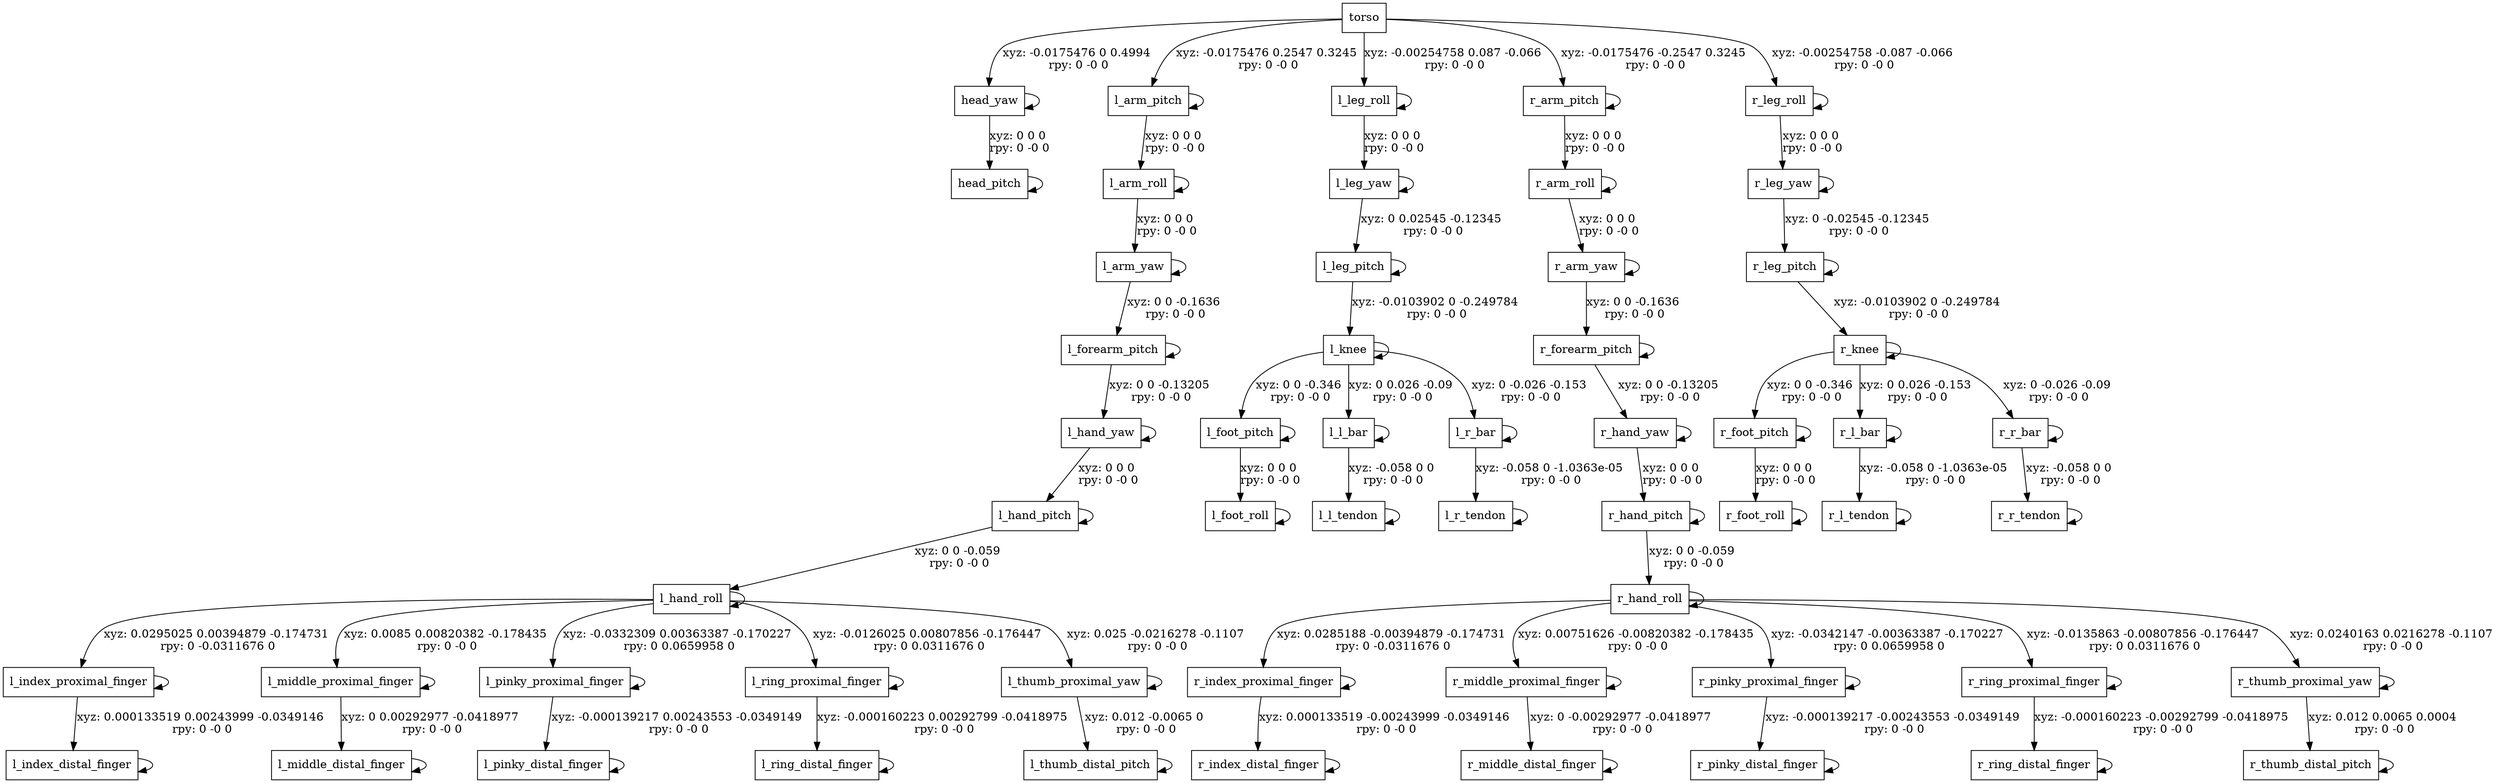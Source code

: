 digraph G {
node [shape=box];
"torso" [label="torso"];
"head_yaw" [label="head_yaw"];
"head_pitch" [label="head_pitch"];
"l_arm_pitch" [label="l_arm_pitch"];
"l_arm_roll" [label="l_arm_roll"];
"l_arm_yaw" [label="l_arm_yaw"];
"l_forearm_pitch" [label="l_forearm_pitch"];
"l_hand_yaw" [label="l_hand_yaw"];
"l_hand_pitch" [label="l_hand_pitch"];
"l_hand_roll" [label="l_hand_roll"];
"l_index_proximal_finger" [label="l_index_proximal_finger"];
"l_index_distal_finger" [label="l_index_distal_finger"];
"l_middle_proximal_finger" [label="l_middle_proximal_finger"];
"l_middle_distal_finger" [label="l_middle_distal_finger"];
"l_pinky_proximal_finger" [label="l_pinky_proximal_finger"];
"l_pinky_distal_finger" [label="l_pinky_distal_finger"];
"l_ring_proximal_finger" [label="l_ring_proximal_finger"];
"l_ring_distal_finger" [label="l_ring_distal_finger"];
"l_thumb_proximal_yaw" [label="l_thumb_proximal_yaw"];
"l_thumb_distal_pitch" [label="l_thumb_distal_pitch"];
"l_leg_roll" [label="l_leg_roll"];
"l_leg_yaw" [label="l_leg_yaw"];
"l_leg_pitch" [label="l_leg_pitch"];
"l_knee" [label="l_knee"];
"l_foot_pitch" [label="l_foot_pitch"];
"l_foot_roll" [label="l_foot_roll"];
"l_l_bar" [label="l_l_bar"];
"l_l_tendon" [label="l_l_tendon"];
"l_r_bar" [label="l_r_bar"];
"l_r_tendon" [label="l_r_tendon"];
"r_arm_pitch" [label="r_arm_pitch"];
"r_arm_roll" [label="r_arm_roll"];
"r_arm_yaw" [label="r_arm_yaw"];
"r_forearm_pitch" [label="r_forearm_pitch"];
"r_hand_yaw" [label="r_hand_yaw"];
"r_hand_pitch" [label="r_hand_pitch"];
"r_hand_roll" [label="r_hand_roll"];
"r_index_proximal_finger" [label="r_index_proximal_finger"];
"r_index_distal_finger" [label="r_index_distal_finger"];
"r_middle_proximal_finger" [label="r_middle_proximal_finger"];
"r_middle_distal_finger" [label="r_middle_distal_finger"];
"r_pinky_proximal_finger" [label="r_pinky_proximal_finger"];
"r_pinky_distal_finger" [label="r_pinky_distal_finger"];
"r_ring_proximal_finger" [label="r_ring_proximal_finger"];
"r_ring_distal_finger" [label="r_ring_distal_finger"];
"r_thumb_proximal_yaw" [label="r_thumb_proximal_yaw"];
"r_thumb_distal_pitch" [label="r_thumb_distal_pitch"];
"r_leg_roll" [label="r_leg_roll"];
"r_leg_yaw" [label="r_leg_yaw"];
"r_leg_pitch" [label="r_leg_pitch"];
"r_knee" [label="r_knee"];
"r_foot_pitch" [label="r_foot_pitch"];
"r_foot_roll" [label="r_foot_roll"];
"r_l_bar" [label="r_l_bar"];
"r_l_tendon" [label="r_l_tendon"];
"r_r_bar" [label="r_r_bar"];
"r_r_tendon" [label="r_r_tendon"];
node [shape=ellipse, color=blue, fontcolor=blue];
"torso" -> "head_yaw" [label="xyz: -0.0175476 0 0.4994 \nrpy: 0 -0 0"]
"head_yaw" -> "head_yaw"
"head_yaw" -> "head_pitch" [label="xyz: 0 0 0 \nrpy: 0 -0 0"]
"head_pitch" -> "head_pitch"
"torso" -> "l_arm_pitch" [label="xyz: -0.0175476 0.2547 0.3245 \nrpy: 0 -0 0"]
"l_arm_pitch" -> "l_arm_pitch"
"l_arm_pitch" -> "l_arm_roll" [label="xyz: 0 0 0 \nrpy: 0 -0 0"]
"l_arm_roll" -> "l_arm_roll"
"l_arm_roll" -> "l_arm_yaw" [label="xyz: 0 0 0 \nrpy: 0 -0 0"]
"l_arm_yaw" -> "l_arm_yaw"
"l_arm_yaw" -> "l_forearm_pitch" [label="xyz: 0 0 -0.1636 \nrpy: 0 -0 0"]
"l_forearm_pitch" -> "l_forearm_pitch"
"l_forearm_pitch" -> "l_hand_yaw" [label="xyz: 0 0 -0.13205 \nrpy: 0 -0 0"]
"l_hand_yaw" -> "l_hand_yaw"
"l_hand_yaw" -> "l_hand_pitch" [label="xyz: 0 0 0 \nrpy: 0 -0 0"]
"l_hand_pitch" -> "l_hand_pitch"
"l_hand_pitch" -> "l_hand_roll" [label="xyz: 0 0 -0.059 \nrpy: 0 -0 0"]
"l_hand_roll" -> "l_hand_roll"
"l_hand_roll" -> "l_index_proximal_finger" [label="xyz: 0.0295025 0.00394879 -0.174731 \nrpy: 0 -0.0311676 0"]
"l_index_proximal_finger" -> "l_index_proximal_finger"
"l_index_proximal_finger" -> "l_index_distal_finger" [label="xyz: 0.000133519 0.00243999 -0.0349146 \nrpy: 0 -0 0"]
"l_index_distal_finger" -> "l_index_distal_finger"
"l_hand_roll" -> "l_middle_proximal_finger" [label="xyz: 0.0085 0.00820382 -0.178435 \nrpy: 0 -0 0"]
"l_middle_proximal_finger" -> "l_middle_proximal_finger"
"l_middle_proximal_finger" -> "l_middle_distal_finger" [label="xyz: 0 0.00292977 -0.0418977 \nrpy: 0 -0 0"]
"l_middle_distal_finger" -> "l_middle_distal_finger"
"l_hand_roll" -> "l_pinky_proximal_finger" [label="xyz: -0.0332309 0.00363387 -0.170227 \nrpy: 0 0.0659958 0"]
"l_pinky_proximal_finger" -> "l_pinky_proximal_finger"
"l_pinky_proximal_finger" -> "l_pinky_distal_finger" [label="xyz: -0.000139217 0.00243553 -0.0349149 \nrpy: 0 -0 0"]
"l_pinky_distal_finger" -> "l_pinky_distal_finger"
"l_hand_roll" -> "l_ring_proximal_finger" [label="xyz: -0.0126025 0.00807856 -0.176447 \nrpy: 0 0.0311676 0"]
"l_ring_proximal_finger" -> "l_ring_proximal_finger"
"l_ring_proximal_finger" -> "l_ring_distal_finger" [label="xyz: -0.000160223 0.00292799 -0.0418975 \nrpy: 0 -0 0"]
"l_ring_distal_finger" -> "l_ring_distal_finger"
"l_hand_roll" -> "l_thumb_proximal_yaw" [label="xyz: 0.025 -0.0216278 -0.1107 \nrpy: 0 -0 0"]
"l_thumb_proximal_yaw" -> "l_thumb_proximal_yaw"
"l_thumb_proximal_yaw" -> "l_thumb_distal_pitch" [label="xyz: 0.012 -0.0065 0 \nrpy: 0 -0 0"]
"l_thumb_distal_pitch" -> "l_thumb_distal_pitch"
"torso" -> "l_leg_roll" [label="xyz: -0.00254758 0.087 -0.066 \nrpy: 0 -0 0"]
"l_leg_roll" -> "l_leg_roll"
"l_leg_roll" -> "l_leg_yaw" [label="xyz: 0 0 0 \nrpy: 0 -0 0"]
"l_leg_yaw" -> "l_leg_yaw"
"l_leg_yaw" -> "l_leg_pitch" [label="xyz: 0 0.02545 -0.12345 \nrpy: 0 -0 0"]
"l_leg_pitch" -> "l_leg_pitch"
"l_leg_pitch" -> "l_knee" [label="xyz: -0.0103902 0 -0.249784 \nrpy: 0 -0 0"]
"l_knee" -> "l_knee"
"l_knee" -> "l_foot_pitch" [label="xyz: 0 0 -0.346 \nrpy: 0 -0 0"]
"l_foot_pitch" -> "l_foot_pitch"
"l_foot_pitch" -> "l_foot_roll" [label="xyz: 0 0 0 \nrpy: 0 -0 0"]
"l_foot_roll" -> "l_foot_roll"
"l_knee" -> "l_l_bar" [label="xyz: 0 0.026 -0.09 \nrpy: 0 -0 0"]
"l_l_bar" -> "l_l_bar"
"l_l_bar" -> "l_l_tendon" [label="xyz: -0.058 0 0 \nrpy: 0 -0 0"]
"l_l_tendon" -> "l_l_tendon"
"l_knee" -> "l_r_bar" [label="xyz: 0 -0.026 -0.153 \nrpy: 0 -0 0"]
"l_r_bar" -> "l_r_bar"
"l_r_bar" -> "l_r_tendon" [label="xyz: -0.058 0 -1.0363e-05 \nrpy: 0 -0 0"]
"l_r_tendon" -> "l_r_tendon"
"torso" -> "r_arm_pitch" [label="xyz: -0.0175476 -0.2547 0.3245 \nrpy: 0 -0 0"]
"r_arm_pitch" -> "r_arm_pitch"
"r_arm_pitch" -> "r_arm_roll" [label="xyz: 0 0 0 \nrpy: 0 -0 0"]
"r_arm_roll" -> "r_arm_roll"
"r_arm_roll" -> "r_arm_yaw" [label="xyz: 0 0 0 \nrpy: 0 -0 0"]
"r_arm_yaw" -> "r_arm_yaw"
"r_arm_yaw" -> "r_forearm_pitch" [label="xyz: 0 0 -0.1636 \nrpy: 0 -0 0"]
"r_forearm_pitch" -> "r_forearm_pitch"
"r_forearm_pitch" -> "r_hand_yaw" [label="xyz: 0 0 -0.13205 \nrpy: 0 -0 0"]
"r_hand_yaw" -> "r_hand_yaw"
"r_hand_yaw" -> "r_hand_pitch" [label="xyz: 0 0 0 \nrpy: 0 -0 0"]
"r_hand_pitch" -> "r_hand_pitch"
"r_hand_pitch" -> "r_hand_roll" [label="xyz: 0 0 -0.059 \nrpy: 0 -0 0"]
"r_hand_roll" -> "r_hand_roll"
"r_hand_roll" -> "r_index_proximal_finger" [label="xyz: 0.0285188 -0.00394879 -0.174731 \nrpy: 0 -0.0311676 0"]
"r_index_proximal_finger" -> "r_index_proximal_finger"
"r_index_proximal_finger" -> "r_index_distal_finger" [label="xyz: 0.000133519 -0.00243999 -0.0349146 \nrpy: 0 -0 0"]
"r_index_distal_finger" -> "r_index_distal_finger"
"r_hand_roll" -> "r_middle_proximal_finger" [label="xyz: 0.00751626 -0.00820382 -0.178435 \nrpy: 0 -0 0"]
"r_middle_proximal_finger" -> "r_middle_proximal_finger"
"r_middle_proximal_finger" -> "r_middle_distal_finger" [label="xyz: 0 -0.00292977 -0.0418977 \nrpy: 0 -0 0"]
"r_middle_distal_finger" -> "r_middle_distal_finger"
"r_hand_roll" -> "r_pinky_proximal_finger" [label="xyz: -0.0342147 -0.00363387 -0.170227 \nrpy: 0 0.0659958 0"]
"r_pinky_proximal_finger" -> "r_pinky_proximal_finger"
"r_pinky_proximal_finger" -> "r_pinky_distal_finger" [label="xyz: -0.000139217 -0.00243553 -0.0349149 \nrpy: 0 -0 0"]
"r_pinky_distal_finger" -> "r_pinky_distal_finger"
"r_hand_roll" -> "r_ring_proximal_finger" [label="xyz: -0.0135863 -0.00807856 -0.176447 \nrpy: 0 0.0311676 0"]
"r_ring_proximal_finger" -> "r_ring_proximal_finger"
"r_ring_proximal_finger" -> "r_ring_distal_finger" [label="xyz: -0.000160223 -0.00292799 -0.0418975 \nrpy: 0 -0 0"]
"r_ring_distal_finger" -> "r_ring_distal_finger"
"r_hand_roll" -> "r_thumb_proximal_yaw" [label="xyz: 0.0240163 0.0216278 -0.1107 \nrpy: 0 -0 0"]
"r_thumb_proximal_yaw" -> "r_thumb_proximal_yaw"
"r_thumb_proximal_yaw" -> "r_thumb_distal_pitch" [label="xyz: 0.012 0.0065 0.0004 \nrpy: 0 -0 0"]
"r_thumb_distal_pitch" -> "r_thumb_distal_pitch"
"torso" -> "r_leg_roll" [label="xyz: -0.00254758 -0.087 -0.066 \nrpy: 0 -0 0"]
"r_leg_roll" -> "r_leg_roll"
"r_leg_roll" -> "r_leg_yaw" [label="xyz: 0 0 0 \nrpy: 0 -0 0"]
"r_leg_yaw" -> "r_leg_yaw"
"r_leg_yaw" -> "r_leg_pitch" [label="xyz: 0 -0.02545 -0.12345 \nrpy: 0 -0 0"]
"r_leg_pitch" -> "r_leg_pitch"
"r_leg_pitch" -> "r_knee" [label="xyz: -0.0103902 0 -0.249784 \nrpy: 0 -0 0"]
"r_knee" -> "r_knee"
"r_knee" -> "r_foot_pitch" [label="xyz: 0 0 -0.346 \nrpy: 0 -0 0"]
"r_foot_pitch" -> "r_foot_pitch"
"r_foot_pitch" -> "r_foot_roll" [label="xyz: 0 0 0 \nrpy: 0 -0 0"]
"r_foot_roll" -> "r_foot_roll"
"r_knee" -> "r_l_bar" [label="xyz: 0 0.026 -0.153 \nrpy: 0 -0 0"]
"r_l_bar" -> "r_l_bar"
"r_l_bar" -> "r_l_tendon" [label="xyz: -0.058 0 -1.0363e-05 \nrpy: 0 -0 0"]
"r_l_tendon" -> "r_l_tendon"
"r_knee" -> "r_r_bar" [label="xyz: 0 -0.026 -0.09 \nrpy: 0 -0 0"]
"r_r_bar" -> "r_r_bar"
"r_r_bar" -> "r_r_tendon" [label="xyz: -0.058 0 0 \nrpy: 0 -0 0"]
"r_r_tendon" -> "r_r_tendon"
}
